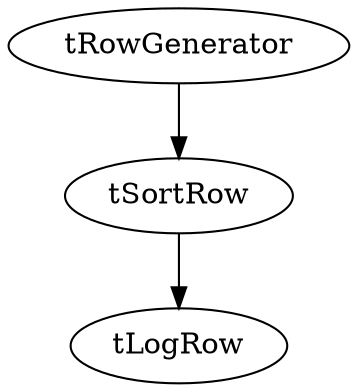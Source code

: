 digraph G {
  tRowGenerator_1 [ label="tRowGenerator" ];
  tSortRow_1 [ label="tSortRow" ];
  tLogRow_1 [ label="tLogRow" ];
  tRowGenerator_1 -> tSortRow_1;
  tSortRow_1 -> tLogRow_1;
}
